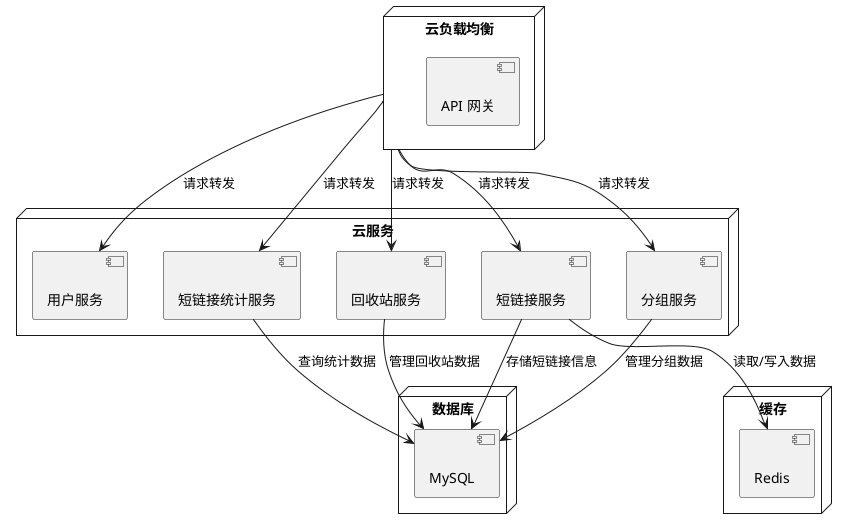 @startuml
node "云负载均衡" as loadBalancer {
    [API 网关] << (W,#FFCC00) >>
}

node "云服务" {
    [用户服务] << (S,#FFAAAA) >>
    [短链接服务] << (S,#FFAAAA) >>
    [短链接统计服务] << (S,#FFAAAA) >>
    [回收站服务] << (S,#FFAAAA) >>
    [分组服务] << (S,#FFAAAA) >>
}

node "数据库" {
    [MySQL] << (D,#FFCC99) >>
}

node "缓存" {
    [Redis] << (R,#FFCC99) >>
}

loadBalancer --> [用户服务] : 请求转发
loadBalancer --> [短链接服务] : 请求转发
loadBalancer --> [短链接统计服务] : 请求转发
loadBalancer --> [回收站服务] : 请求转发
loadBalancer --> [分组服务] : 请求转发

[短链接服务] --> [Redis] : 读取/写入数据
[短链接服务] --> [MySQL] : 存储短链接信息
[短链接统计服务] --> [MySQL] : 查询统计数据
[回收站服务] --> [MySQL] : 管理回收站数据
[分组服务] --> [MySQL] : 管理分组数据

@enduml
